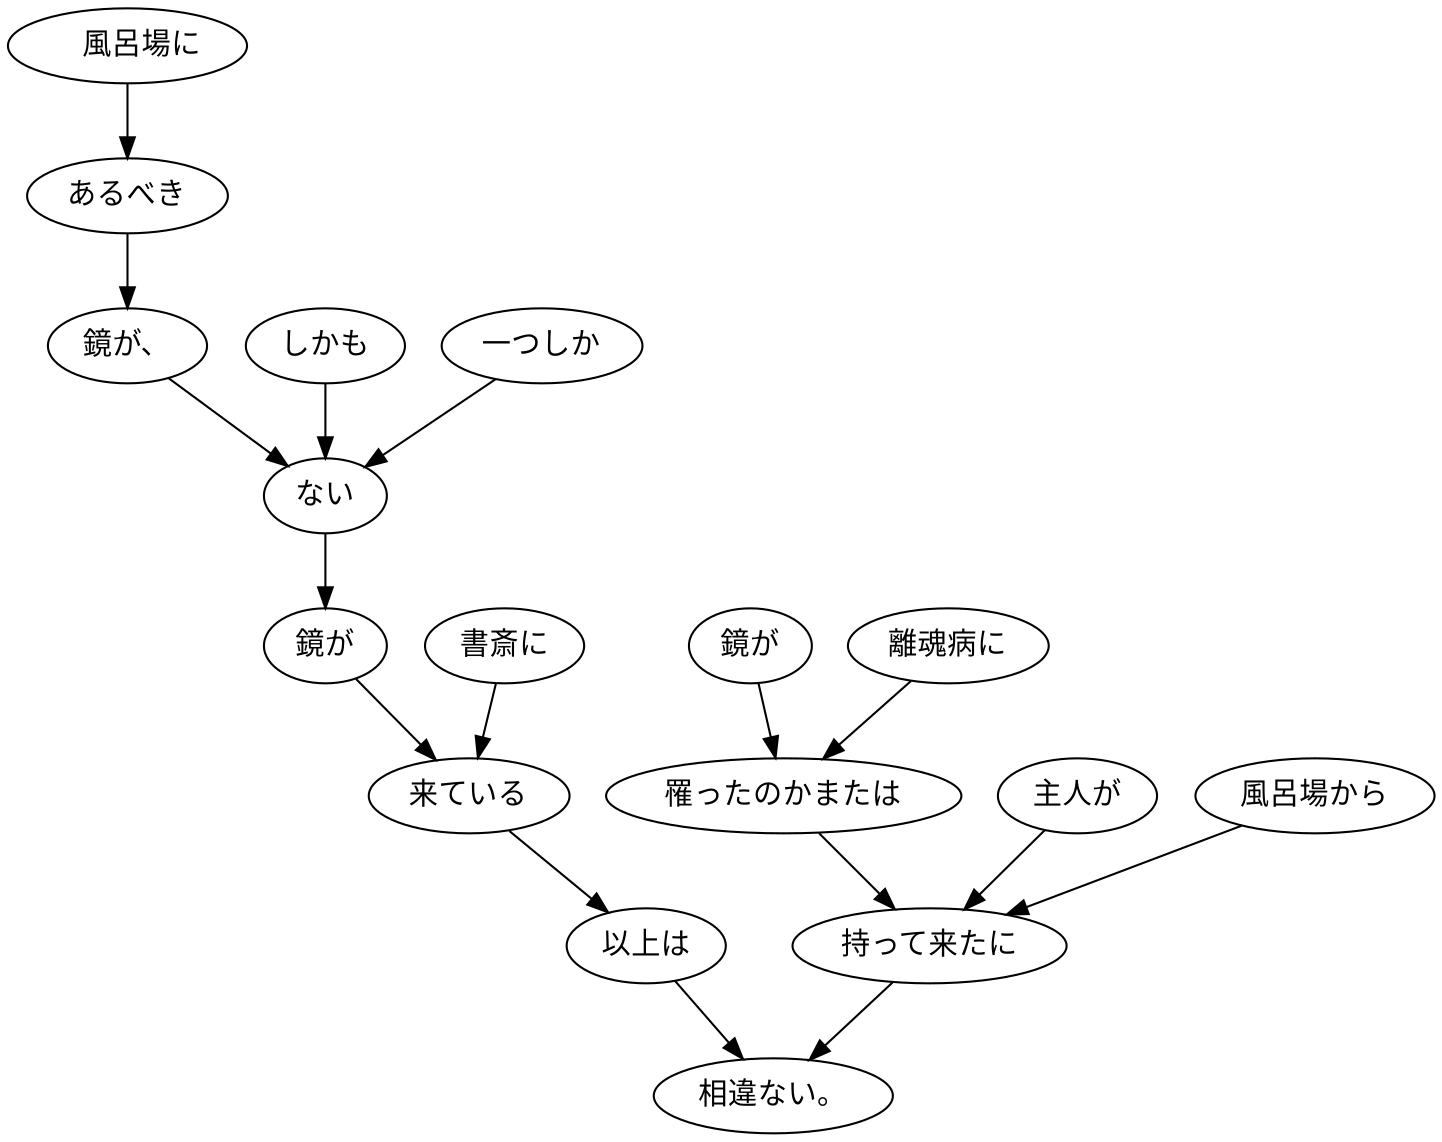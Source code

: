 digraph graph5644 {
	node0 [label="　風呂場に"];
	node1 [label="あるべき"];
	node2 [label="鏡が、"];
	node3 [label="しかも"];
	node4 [label="一つしか"];
	node5 [label="ない"];
	node6 [label="鏡が"];
	node7 [label="書斎に"];
	node8 [label="来ている"];
	node9 [label="以上は"];
	node10 [label="鏡が"];
	node11 [label="離魂病に"];
	node12 [label="罹ったのかまたは"];
	node13 [label="主人が"];
	node14 [label="風呂場から"];
	node15 [label="持って来たに"];
	node16 [label="相違ない。"];
	node0 -> node1;
	node1 -> node2;
	node2 -> node5;
	node3 -> node5;
	node4 -> node5;
	node5 -> node6;
	node6 -> node8;
	node7 -> node8;
	node8 -> node9;
	node9 -> node16;
	node10 -> node12;
	node11 -> node12;
	node12 -> node15;
	node13 -> node15;
	node14 -> node15;
	node15 -> node16;
}
